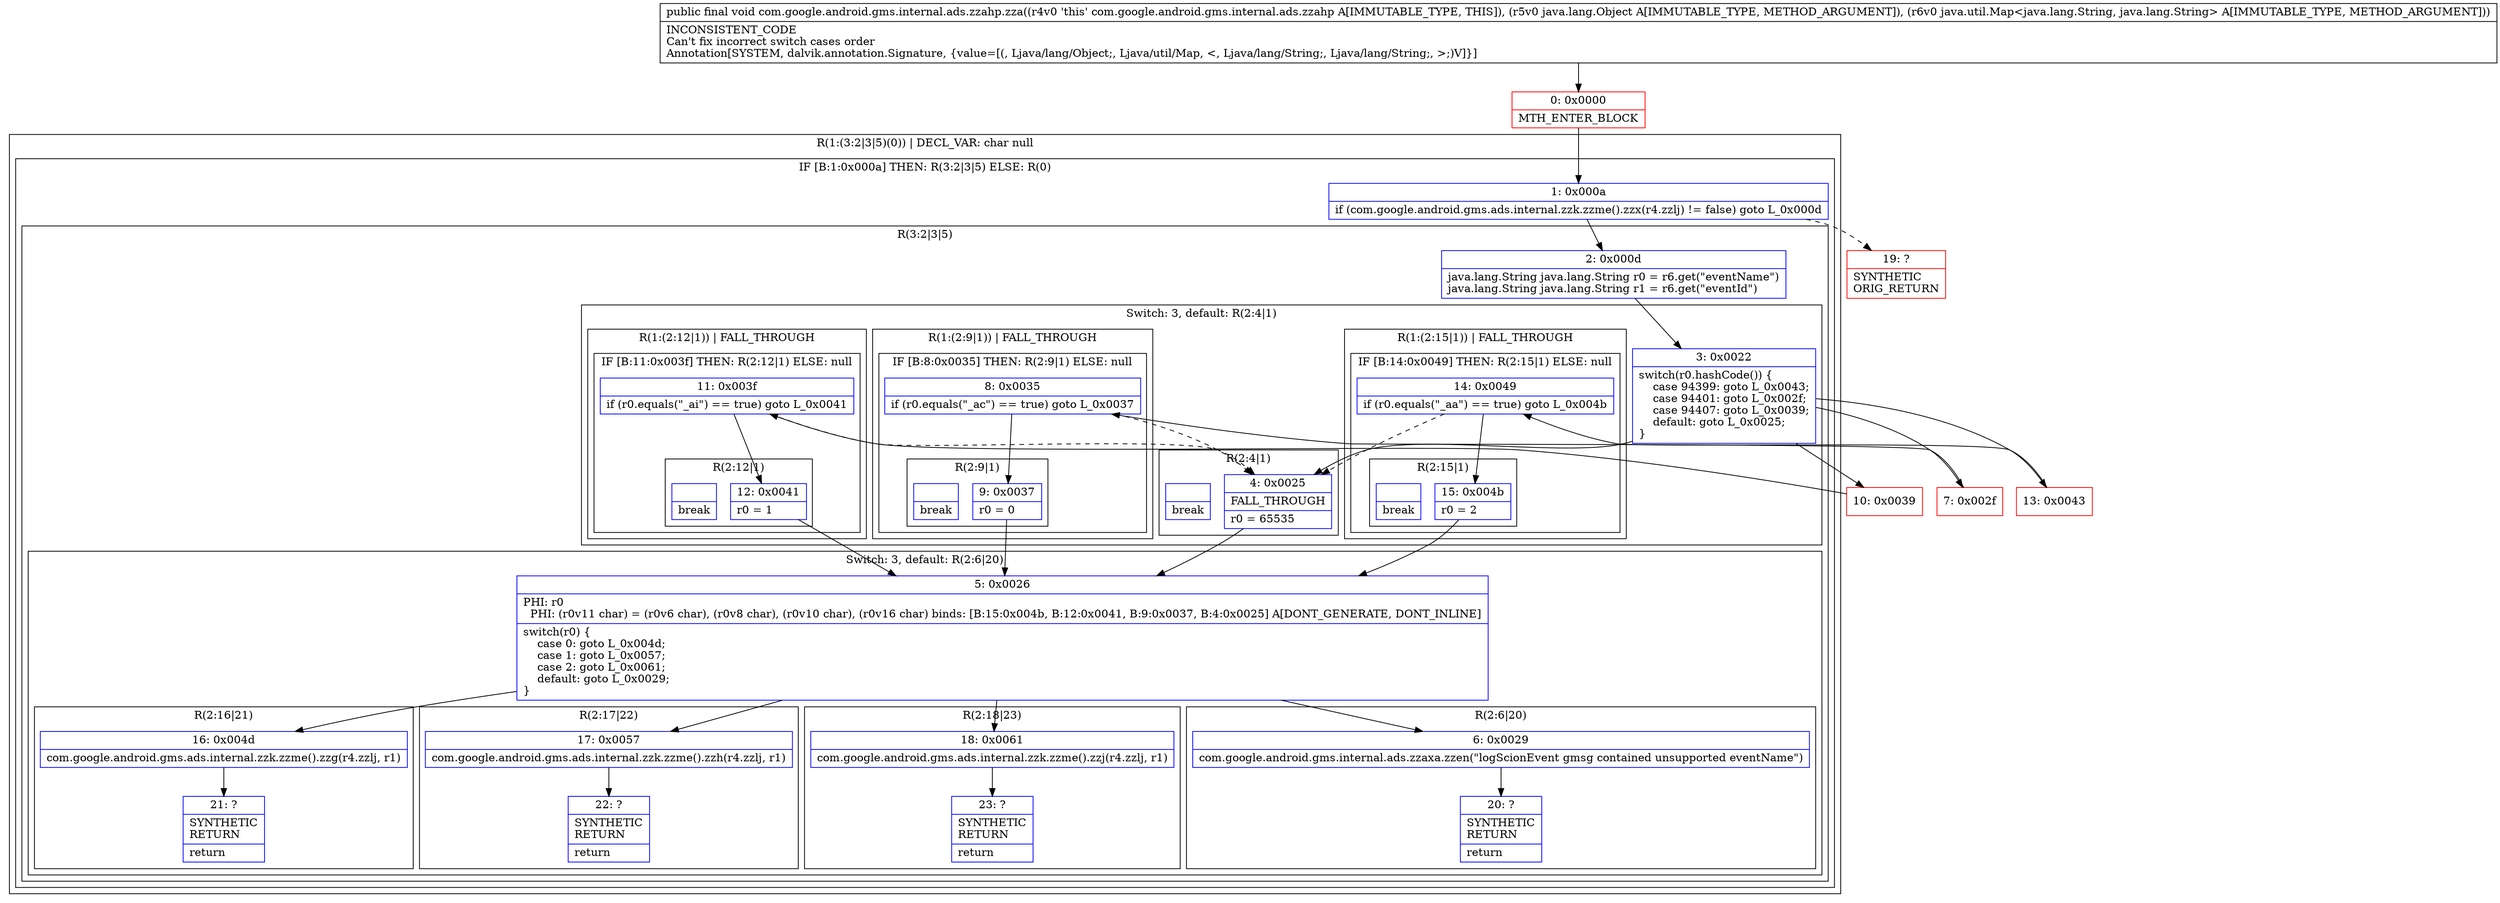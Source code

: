digraph "CFG forcom.google.android.gms.internal.ads.zzahp.zza(Ljava\/lang\/Object;Ljava\/util\/Map;)V" {
subgraph cluster_Region_1655666518 {
label = "R(1:(3:2|3|5)(0)) | DECL_VAR: char null\l";
node [shape=record,color=blue];
subgraph cluster_IfRegion_1286764374 {
label = "IF [B:1:0x000a] THEN: R(3:2|3|5) ELSE: R(0)";
node [shape=record,color=blue];
Node_1 [shape=record,label="{1\:\ 0x000a|if (com.google.android.gms.ads.internal.zzk.zzme().zzx(r4.zzlj) != false) goto L_0x000d\l}"];
subgraph cluster_Region_1522291920 {
label = "R(3:2|3|5)";
node [shape=record,color=blue];
Node_2 [shape=record,label="{2\:\ 0x000d|java.lang.String java.lang.String r0 = r6.get(\"eventName\")\ljava.lang.String java.lang.String r1 = r6.get(\"eventId\")\l}"];
subgraph cluster_SwitchRegion_254598768 {
label = "Switch: 3, default: R(2:4|1)";
node [shape=record,color=blue];
Node_3 [shape=record,label="{3\:\ 0x0022|switch(r0.hashCode()) \{\l    case 94399: goto L_0x0043;\l    case 94401: goto L_0x002f;\l    case 94407: goto L_0x0039;\l    default: goto L_0x0025;\l\}\l}"];
subgraph cluster_Region_650792466 {
label = "R(1:(2:15|1)) | FALL_THROUGH\l";
node [shape=record,color=blue];
subgraph cluster_IfRegion_995850650 {
label = "IF [B:14:0x0049] THEN: R(2:15|1) ELSE: null";
node [shape=record,color=blue];
Node_14 [shape=record,label="{14\:\ 0x0049|if (r0.equals(\"_aa\") == true) goto L_0x004b\l}"];
subgraph cluster_Region_812213293 {
label = "R(2:15|1)";
node [shape=record,color=blue];
Node_15 [shape=record,label="{15\:\ 0x004b|r0 = 2\l}"];
Node_InsnContainer_765874056 [shape=record,label="{|break\l}"];
}
}
}
subgraph cluster_Region_875202733 {
label = "R(1:(2:9|1)) | FALL_THROUGH\l";
node [shape=record,color=blue];
subgraph cluster_IfRegion_794419101 {
label = "IF [B:8:0x0035] THEN: R(2:9|1) ELSE: null";
node [shape=record,color=blue];
Node_8 [shape=record,label="{8\:\ 0x0035|if (r0.equals(\"_ac\") == true) goto L_0x0037\l}"];
subgraph cluster_Region_1774780282 {
label = "R(2:9|1)";
node [shape=record,color=blue];
Node_9 [shape=record,label="{9\:\ 0x0037|r0 = 0\l}"];
Node_InsnContainer_1803370937 [shape=record,label="{|break\l}"];
}
}
}
subgraph cluster_Region_531834906 {
label = "R(1:(2:12|1)) | FALL_THROUGH\l";
node [shape=record,color=blue];
subgraph cluster_IfRegion_402326642 {
label = "IF [B:11:0x003f] THEN: R(2:12|1) ELSE: null";
node [shape=record,color=blue];
Node_11 [shape=record,label="{11\:\ 0x003f|if (r0.equals(\"_ai\") == true) goto L_0x0041\l}"];
subgraph cluster_Region_571186460 {
label = "R(2:12|1)";
node [shape=record,color=blue];
Node_12 [shape=record,label="{12\:\ 0x0041|r0 = 1\l}"];
Node_InsnContainer_16186987 [shape=record,label="{|break\l}"];
}
}
}
subgraph cluster_Region_1728164448 {
label = "R(2:4|1)";
node [shape=record,color=blue];
Node_4 [shape=record,label="{4\:\ 0x0025|FALL_THROUGH\l|r0 = 65535\l}"];
Node_InsnContainer_1626956088 [shape=record,label="{|break\l}"];
}
}
subgraph cluster_SwitchRegion_1627948055 {
label = "Switch: 3, default: R(2:6|20)";
node [shape=record,color=blue];
Node_5 [shape=record,label="{5\:\ 0x0026|PHI: r0 \l  PHI: (r0v11 char) = (r0v6 char), (r0v8 char), (r0v10 char), (r0v16 char) binds: [B:15:0x004b, B:12:0x0041, B:9:0x0037, B:4:0x0025] A[DONT_GENERATE, DONT_INLINE]\l|switch(r0) \{\l    case 0: goto L_0x004d;\l    case 1: goto L_0x0057;\l    case 2: goto L_0x0061;\l    default: goto L_0x0029;\l\}\l}"];
subgraph cluster_Region_2119010211 {
label = "R(2:16|21)";
node [shape=record,color=blue];
Node_16 [shape=record,label="{16\:\ 0x004d|com.google.android.gms.ads.internal.zzk.zzme().zzg(r4.zzlj, r1)\l}"];
Node_21 [shape=record,label="{21\:\ ?|SYNTHETIC\lRETURN\l|return\l}"];
}
subgraph cluster_Region_515552857 {
label = "R(2:17|22)";
node [shape=record,color=blue];
Node_17 [shape=record,label="{17\:\ 0x0057|com.google.android.gms.ads.internal.zzk.zzme().zzh(r4.zzlj, r1)\l}"];
Node_22 [shape=record,label="{22\:\ ?|SYNTHETIC\lRETURN\l|return\l}"];
}
subgraph cluster_Region_2138973988 {
label = "R(2:18|23)";
node [shape=record,color=blue];
Node_18 [shape=record,label="{18\:\ 0x0061|com.google.android.gms.ads.internal.zzk.zzme().zzj(r4.zzlj, r1)\l}"];
Node_23 [shape=record,label="{23\:\ ?|SYNTHETIC\lRETURN\l|return\l}"];
}
subgraph cluster_Region_1736278996 {
label = "R(2:6|20)";
node [shape=record,color=blue];
Node_6 [shape=record,label="{6\:\ 0x0029|com.google.android.gms.internal.ads.zzaxa.zzen(\"logScionEvent gmsg contained unsupported eventName\")\l}"];
Node_20 [shape=record,label="{20\:\ ?|SYNTHETIC\lRETURN\l|return\l}"];
}
}
}
subgraph cluster_Region_1347370230 {
label = "R(0)";
node [shape=record,color=blue];
}
}
}
Node_0 [shape=record,color=red,label="{0\:\ 0x0000|MTH_ENTER_BLOCK\l}"];
Node_7 [shape=record,color=red,label="{7\:\ 0x002f}"];
Node_10 [shape=record,color=red,label="{10\:\ 0x0039}"];
Node_13 [shape=record,color=red,label="{13\:\ 0x0043}"];
Node_19 [shape=record,color=red,label="{19\:\ ?|SYNTHETIC\lORIG_RETURN\l}"];
MethodNode[shape=record,label="{public final void com.google.android.gms.internal.ads.zzahp.zza((r4v0 'this' com.google.android.gms.internal.ads.zzahp A[IMMUTABLE_TYPE, THIS]), (r5v0 java.lang.Object A[IMMUTABLE_TYPE, METHOD_ARGUMENT]), (r6v0 java.util.Map\<java.lang.String, java.lang.String\> A[IMMUTABLE_TYPE, METHOD_ARGUMENT]))  | INCONSISTENT_CODE\lCan't fix incorrect switch cases order\lAnnotation[SYSTEM, dalvik.annotation.Signature, \{value=[(, Ljava\/lang\/Object;, Ljava\/util\/Map, \<, Ljava\/lang\/String;, Ljava\/lang\/String;, \>;)V]\}]\l}"];
MethodNode -> Node_0;
Node_1 -> Node_2;
Node_1 -> Node_19[style=dashed];
Node_2 -> Node_3;
Node_3 -> Node_4;
Node_3 -> Node_7;
Node_3 -> Node_10;
Node_3 -> Node_13;
Node_14 -> Node_4[style=dashed];
Node_14 -> Node_15;
Node_15 -> Node_5;
Node_8 -> Node_4[style=dashed];
Node_8 -> Node_9;
Node_9 -> Node_5;
Node_11 -> Node_4[style=dashed];
Node_11 -> Node_12;
Node_12 -> Node_5;
Node_4 -> Node_5;
Node_5 -> Node_6;
Node_5 -> Node_16;
Node_5 -> Node_17;
Node_5 -> Node_18;
Node_16 -> Node_21;
Node_17 -> Node_22;
Node_18 -> Node_23;
Node_6 -> Node_20;
Node_0 -> Node_1;
Node_7 -> Node_8;
Node_10 -> Node_11;
Node_13 -> Node_14;
}

